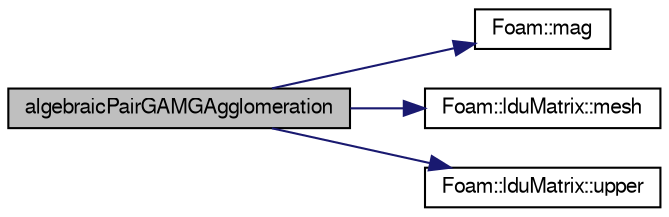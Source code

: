 digraph "algebraicPairGAMGAgglomeration"
{
  bgcolor="transparent";
  edge [fontname="FreeSans",fontsize="10",labelfontname="FreeSans",labelfontsize="10"];
  node [fontname="FreeSans",fontsize="10",shape=record];
  rankdir="LR";
  Node1 [label="algebraicPairGAMGAgglomeration",height=0.2,width=0.4,color="black", fillcolor="grey75", style="filled" fontcolor="black"];
  Node1 -> Node2 [color="midnightblue",fontsize="10",style="solid",fontname="FreeSans"];
  Node2 [label="Foam::mag",height=0.2,width=0.4,color="black",URL="$a10237.html#a929da2a3fdcf3dacbbe0487d3a330dae"];
  Node1 -> Node3 [color="midnightblue",fontsize="10",style="solid",fontname="FreeSans"];
  Node3 [label="Foam::lduMatrix::mesh",height=0.2,width=0.4,color="black",URL="$a01245.html#a4fb3cdb74541a526e6b83ac854e66cb5",tooltip="Return the LDU mesh from which the addressing is obtained. "];
  Node1 -> Node4 [color="midnightblue",fontsize="10",style="solid",fontname="FreeSans"];
  Node4 [label="Foam::lduMatrix::upper",height=0.2,width=0.4,color="black",URL="$a01245.html#a11672a767f497e24dce3ff31da13d9d0"];
}
